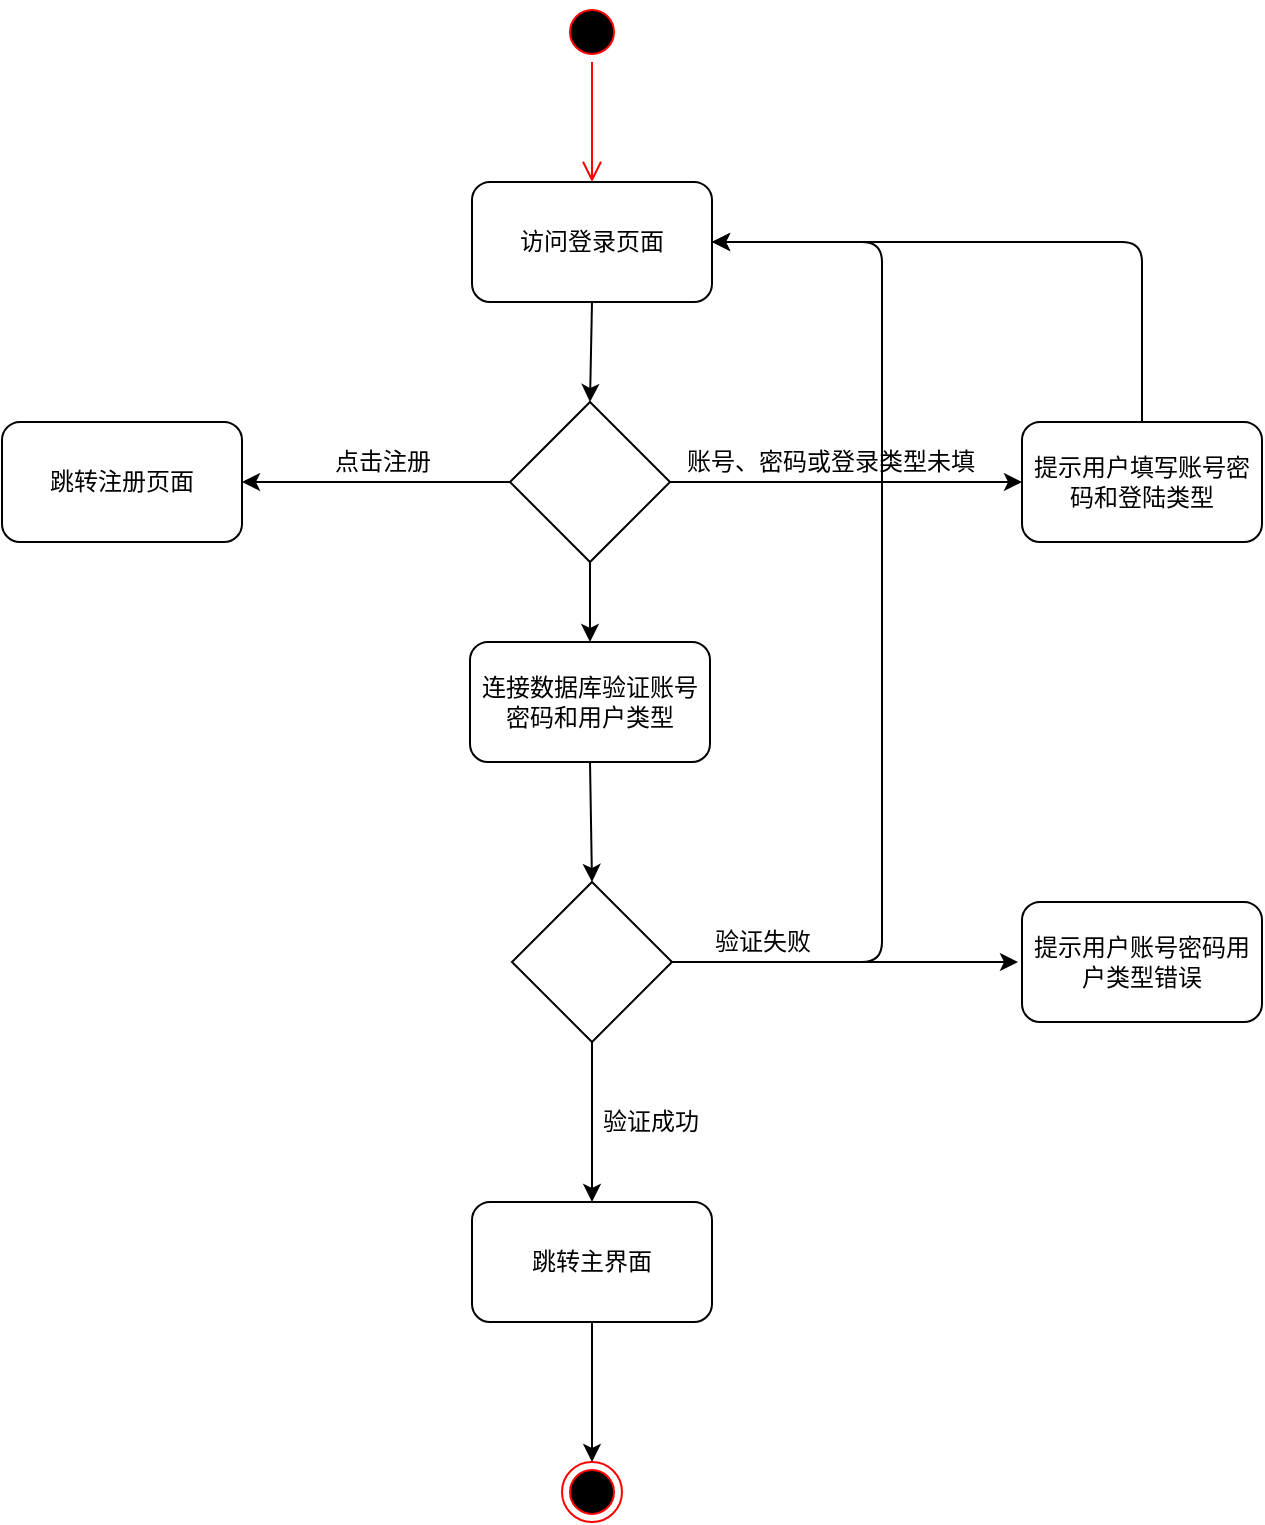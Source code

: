 <mxfile version="14.8.3" type="github">
  <diagram id="oSUh5gTr1yz_BKYe20sq" name="第 1 页">
    <mxGraphModel dx="1022" dy="418" grid="1" gridSize="10" guides="1" tooltips="1" connect="1" arrows="1" fold="1" page="1" pageScale="1" pageWidth="827" pageHeight="1169" math="0" shadow="0">
      <root>
        <mxCell id="0" />
        <mxCell id="1" parent="0" />
        <mxCell id="B3denJLG_MfzvqDeC5Jf-4" value="" style="ellipse;html=1;shape=startState;fillColor=#000000;strokeColor=#ff0000;" vertex="1" parent="1">
          <mxGeometry x="400" y="50" width="30" height="30" as="geometry" />
        </mxCell>
        <mxCell id="B3denJLG_MfzvqDeC5Jf-5" value="" style="edgeStyle=orthogonalEdgeStyle;html=1;verticalAlign=bottom;endArrow=open;endSize=8;strokeColor=#ff0000;" edge="1" source="B3denJLG_MfzvqDeC5Jf-4" parent="1">
          <mxGeometry relative="1" as="geometry">
            <mxPoint x="415" y="140" as="targetPoint" />
          </mxGeometry>
        </mxCell>
        <mxCell id="B3denJLG_MfzvqDeC5Jf-6" value="访问登录页面" style="rounded=1;whiteSpace=wrap;html=1;" vertex="1" parent="1">
          <mxGeometry x="355" y="140" width="120" height="60" as="geometry" />
        </mxCell>
        <mxCell id="B3denJLG_MfzvqDeC5Jf-7" value="" style="rhombus;whiteSpace=wrap;html=1;" vertex="1" parent="1">
          <mxGeometry x="374" y="250" width="80" height="80" as="geometry" />
        </mxCell>
        <mxCell id="B3denJLG_MfzvqDeC5Jf-9" value="" style="endArrow=classic;html=1;exitX=0.5;exitY=1;exitDx=0;exitDy=0;entryX=0.5;entryY=0;entryDx=0;entryDy=0;" edge="1" parent="1" source="B3denJLG_MfzvqDeC5Jf-6" target="B3denJLG_MfzvqDeC5Jf-7">
          <mxGeometry width="50" height="50" relative="1" as="geometry">
            <mxPoint x="390" y="260" as="sourcePoint" />
            <mxPoint x="440" y="210" as="targetPoint" />
          </mxGeometry>
        </mxCell>
        <mxCell id="B3denJLG_MfzvqDeC5Jf-10" value="" style="endArrow=classic;html=1;" edge="1" parent="1">
          <mxGeometry width="50" height="50" relative="1" as="geometry">
            <mxPoint x="454" y="290" as="sourcePoint" />
            <mxPoint x="630" y="290" as="targetPoint" />
          </mxGeometry>
        </mxCell>
        <mxCell id="B3denJLG_MfzvqDeC5Jf-11" value="账号、密码或登录类型未填" style="text;html=1;align=center;verticalAlign=middle;resizable=0;points=[];autosize=1;strokeColor=none;" vertex="1" parent="1">
          <mxGeometry x="454" y="270" width="160" height="20" as="geometry" />
        </mxCell>
        <mxCell id="B3denJLG_MfzvqDeC5Jf-12" value="提示用户填写账号密码和登陆类型" style="rounded=1;whiteSpace=wrap;html=1;" vertex="1" parent="1">
          <mxGeometry x="630" y="260" width="120" height="60" as="geometry" />
        </mxCell>
        <mxCell id="B3denJLG_MfzvqDeC5Jf-13" value="" style="endArrow=classic;html=1;entryX=1;entryY=0.5;entryDx=0;entryDy=0;" edge="1" parent="1" target="B3denJLG_MfzvqDeC5Jf-6">
          <mxGeometry width="50" height="50" relative="1" as="geometry">
            <mxPoint x="690" y="260" as="sourcePoint" />
            <mxPoint x="740" y="210" as="targetPoint" />
            <Array as="points">
              <mxPoint x="690" y="170" />
            </Array>
          </mxGeometry>
        </mxCell>
        <mxCell id="B3denJLG_MfzvqDeC5Jf-14" value="" style="endArrow=classic;html=1;" edge="1" parent="1">
          <mxGeometry width="50" height="50" relative="1" as="geometry">
            <mxPoint x="374" y="290" as="sourcePoint" />
            <mxPoint x="240" y="290" as="targetPoint" />
          </mxGeometry>
        </mxCell>
        <mxCell id="B3denJLG_MfzvqDeC5Jf-15" value="点击注册" style="text;html=1;align=center;verticalAlign=middle;resizable=0;points=[];autosize=1;strokeColor=none;" vertex="1" parent="1">
          <mxGeometry x="280" y="270" width="60" height="20" as="geometry" />
        </mxCell>
        <mxCell id="B3denJLG_MfzvqDeC5Jf-16" value="跳转注册页面" style="rounded=1;whiteSpace=wrap;html=1;" vertex="1" parent="1">
          <mxGeometry x="120" y="260" width="120" height="60" as="geometry" />
        </mxCell>
        <mxCell id="B3denJLG_MfzvqDeC5Jf-17" value="" style="endArrow=classic;html=1;exitX=0.5;exitY=1;exitDx=0;exitDy=0;" edge="1" parent="1" source="B3denJLG_MfzvqDeC5Jf-7">
          <mxGeometry width="50" height="50" relative="1" as="geometry">
            <mxPoint x="390" y="340" as="sourcePoint" />
            <mxPoint x="414" y="370" as="targetPoint" />
          </mxGeometry>
        </mxCell>
        <mxCell id="B3denJLG_MfzvqDeC5Jf-18" value="连接数据库验证账号密码和用户类型" style="rounded=1;whiteSpace=wrap;html=1;" vertex="1" parent="1">
          <mxGeometry x="354" y="370" width="120" height="60" as="geometry" />
        </mxCell>
        <mxCell id="B3denJLG_MfzvqDeC5Jf-19" value="" style="rhombus;whiteSpace=wrap;html=1;" vertex="1" parent="1">
          <mxGeometry x="375" y="490" width="80" height="80" as="geometry" />
        </mxCell>
        <mxCell id="B3denJLG_MfzvqDeC5Jf-20" value="" style="endArrow=classic;html=1;exitX=0.5;exitY=1;exitDx=0;exitDy=0;entryX=0.5;entryY=0;entryDx=0;entryDy=0;" edge="1" parent="1" source="B3denJLG_MfzvqDeC5Jf-18" target="B3denJLG_MfzvqDeC5Jf-19">
          <mxGeometry width="50" height="50" relative="1" as="geometry">
            <mxPoint x="390" y="420" as="sourcePoint" />
            <mxPoint x="440" y="370" as="targetPoint" />
          </mxGeometry>
        </mxCell>
        <mxCell id="B3denJLG_MfzvqDeC5Jf-21" value="" style="endArrow=classic;html=1;entryX=1;entryY=0.5;entryDx=0;entryDy=0;" edge="1" parent="1" target="B3denJLG_MfzvqDeC5Jf-6">
          <mxGeometry width="50" height="50" relative="1" as="geometry">
            <mxPoint x="454" y="530" as="sourcePoint" />
            <mxPoint x="504" y="480" as="targetPoint" />
            <Array as="points">
              <mxPoint x="560" y="530" />
              <mxPoint x="560" y="170" />
            </Array>
          </mxGeometry>
        </mxCell>
        <mxCell id="B3denJLG_MfzvqDeC5Jf-22" value="验证失败" style="text;html=1;align=center;verticalAlign=middle;resizable=0;points=[];autosize=1;strokeColor=none;" vertex="1" parent="1">
          <mxGeometry x="470" y="510" width="60" height="20" as="geometry" />
        </mxCell>
        <mxCell id="B3denJLG_MfzvqDeC5Jf-23" value="" style="endArrow=classic;html=1;" edge="1" parent="1">
          <mxGeometry width="50" height="50" relative="1" as="geometry">
            <mxPoint x="455" y="530" as="sourcePoint" />
            <mxPoint x="628" y="530" as="targetPoint" />
          </mxGeometry>
        </mxCell>
        <mxCell id="B3denJLG_MfzvqDeC5Jf-24" value="提示用户账号密码用户类型错误" style="rounded=1;whiteSpace=wrap;html=1;" vertex="1" parent="1">
          <mxGeometry x="630" y="500" width="120" height="60" as="geometry" />
        </mxCell>
        <mxCell id="B3denJLG_MfzvqDeC5Jf-25" value="" style="endArrow=classic;html=1;exitX=0.5;exitY=1;exitDx=0;exitDy=0;" edge="1" parent="1" source="B3denJLG_MfzvqDeC5Jf-19">
          <mxGeometry width="50" height="50" relative="1" as="geometry">
            <mxPoint x="390" y="600" as="sourcePoint" />
            <mxPoint x="415" y="650" as="targetPoint" />
          </mxGeometry>
        </mxCell>
        <mxCell id="B3denJLG_MfzvqDeC5Jf-26" value="验证成功" style="text;html=1;align=center;verticalAlign=middle;resizable=0;points=[];autosize=1;strokeColor=none;" vertex="1" parent="1">
          <mxGeometry x="414" y="600" width="60" height="20" as="geometry" />
        </mxCell>
        <mxCell id="B3denJLG_MfzvqDeC5Jf-27" value="跳转主界面" style="rounded=1;whiteSpace=wrap;html=1;" vertex="1" parent="1">
          <mxGeometry x="355" y="650" width="120" height="60" as="geometry" />
        </mxCell>
        <mxCell id="B3denJLG_MfzvqDeC5Jf-28" value="" style="ellipse;html=1;shape=endState;fillColor=#000000;strokeColor=#ff0000;" vertex="1" parent="1">
          <mxGeometry x="400" y="780" width="30" height="30" as="geometry" />
        </mxCell>
        <mxCell id="B3denJLG_MfzvqDeC5Jf-29" value="" style="endArrow=classic;html=1;exitX=0.5;exitY=1;exitDx=0;exitDy=0;" edge="1" parent="1" source="B3denJLG_MfzvqDeC5Jf-27">
          <mxGeometry width="50" height="50" relative="1" as="geometry">
            <mxPoint x="390" y="850" as="sourcePoint" />
            <mxPoint x="415" y="780" as="targetPoint" />
          </mxGeometry>
        </mxCell>
      </root>
    </mxGraphModel>
  </diagram>
</mxfile>
